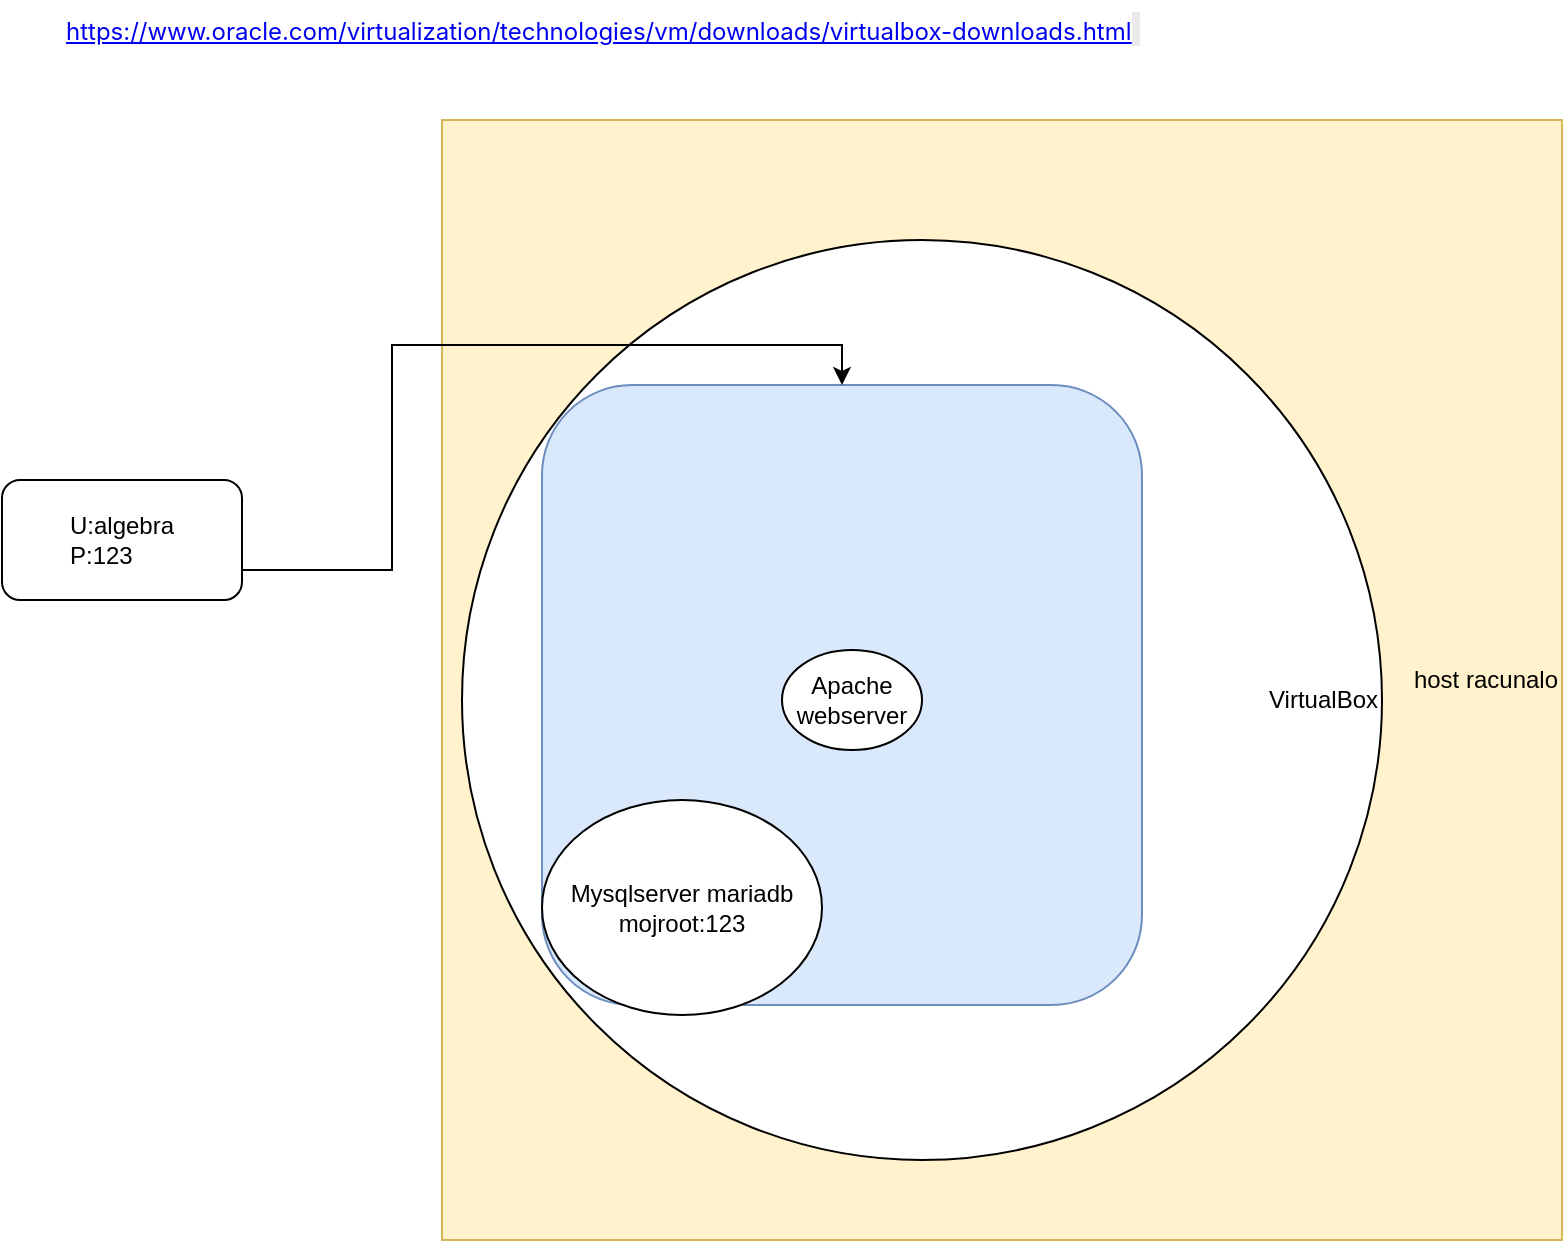 <mxfile version="22.1.8" type="github">
  <diagram name="Page-1" id="JpstpL33QK8o6swuQbvM">
    <mxGraphModel dx="1050" dy="729" grid="1" gridSize="10" guides="1" tooltips="1" connect="1" arrows="1" fold="1" page="1" pageScale="1" pageWidth="850" pageHeight="1100" math="0" shadow="0">
      <root>
        <mxCell id="0" />
        <mxCell id="1" parent="0" />
        <mxCell id="RxILEF_6S8VTc1DYghAk-1" value="host racunalo" style="whiteSpace=wrap;html=1;aspect=fixed;align=right;fillColor=#fff2cc;strokeColor=#d6b656;" parent="1" vertex="1">
          <mxGeometry x="290" y="140" width="560" height="560" as="geometry" />
        </mxCell>
        <mxCell id="RxILEF_6S8VTc1DYghAk-2" value="VirtualBox" style="ellipse;whiteSpace=wrap;html=1;aspect=fixed;align=right;" parent="1" vertex="1">
          <mxGeometry x="300" y="200" width="460" height="460" as="geometry" />
        </mxCell>
        <mxCell id="RxILEF_6S8VTc1DYghAk-3" value="Ubuntu 22" style="rounded=1;whiteSpace=wrap;html=1;fillColor=#dae8fc;strokeColor=#6c8ebf;" parent="1" vertex="1">
          <mxGeometry x="340" y="272.5" width="300" height="310" as="geometry" />
        </mxCell>
        <mxCell id="RxILEF_6S8VTc1DYghAk-4" value="Apache webserver" style="ellipse;whiteSpace=wrap;html=1;" parent="1" vertex="1">
          <mxGeometry x="460" y="405" width="70" height="50" as="geometry" />
        </mxCell>
        <mxCell id="RxILEF_6S8VTc1DYghAk-5" value="Mysqlserver mariadb&lt;br&gt;mojroot:123" style="ellipse;whiteSpace=wrap;html=1;" parent="1" vertex="1">
          <mxGeometry x="340" y="480" width="140" height="107.5" as="geometry" />
        </mxCell>
        <mxCell id="RxILEF_6S8VTc1DYghAk-6" value="&lt;span class=&quot;chatIndividualMessageContent--ZoTO-kllP1-hUR76ZCyod&quot; style=&quot;width: 100%; height: fit-content; font-size: 0.75rem; word-break: break-word; color: rgb(75, 75, 75); overflow-wrap: break-word; font-family: adobe-clean, &amp;quot;Source Sans Pro&amp;quot;, -apple-system, BlinkMacSystemFont, &amp;quot;Segoe UI&amp;quot;, Roboto, sans-serif; font-style: normal; font-variant-ligatures: normal; font-variant-caps: normal; font-weight: 400; letter-spacing: normal; orphans: 2; text-align: start; text-indent: 0px; text-transform: none; widows: 2; word-spacing: 0px; -webkit-text-stroke-width: 0px; text-decoration-thickness: initial; text-decoration-style: initial; text-decoration-color: initial;&quot;&gt;&lt;font color=&quot;#0000FF&quot;&gt;&lt;u&gt;&lt;a role=&quot;link&quot; tabindex=&quot;2488&quot; href=&quot;https://www.oracle.com/virtualization/technologies/vm/downloads/virtualbox-downloads.html&quot; target=&quot;_blank&quot; style=&quot;background-color: transparent;&quot;&gt;https://www.oracle.com/virtualization/technologies/vm/downloads/virtualbox-downloads.html&lt;/a&gt;&lt;/u&gt;&lt;/font&gt;&lt;/span&gt;&lt;span style=&quot;color: rgb(75, 75, 75); font-family: adobe-clean, &amp;quot;Source Sans Pro&amp;quot;, -apple-system, BlinkMacSystemFont, &amp;quot;Segoe UI&amp;quot;, Roboto, sans-serif; font-size: 14px; font-style: normal; font-variant-ligatures: normal; font-variant-caps: normal; font-weight: 400; letter-spacing: normal; orphans: 2; text-align: start; text-indent: 0px; text-transform: none; widows: 2; word-spacing: 0px; -webkit-text-stroke-width: 0px; background-color: rgb(234, 234, 234); text-decoration-thickness: initial; text-decoration-style: initial; text-decoration-color: initial; float: none; display: inline !important;&quot;&gt;&amp;nbsp;&lt;/span&gt;" style="text;whiteSpace=wrap;html=1;" parent="1" vertex="1">
          <mxGeometry x="100" y="80" width="560" height="40" as="geometry" />
        </mxCell>
        <mxCell id="4lfGYGA37IDK_WV-Lsfp-2" style="edgeStyle=orthogonalEdgeStyle;rounded=0;orthogonalLoop=1;jettySize=auto;html=1;exitX=1;exitY=0.75;exitDx=0;exitDy=0;entryX=0.5;entryY=0;entryDx=0;entryDy=0;" parent="1" source="4lfGYGA37IDK_WV-Lsfp-1" target="RxILEF_6S8VTc1DYghAk-3" edge="1">
          <mxGeometry relative="1" as="geometry" />
        </mxCell>
        <mxCell id="4lfGYGA37IDK_WV-Lsfp-1" value="U:algebra&lt;br&gt;&lt;div style=&quot;text-align: left;&quot;&gt;&lt;span style=&quot;background-color: initial;&quot;&gt;P:123&lt;/span&gt;&lt;/div&gt;" style="rounded=1;whiteSpace=wrap;html=1;" parent="1" vertex="1">
          <mxGeometry x="70" y="320" width="120" height="60" as="geometry" />
        </mxCell>
      </root>
    </mxGraphModel>
  </diagram>
</mxfile>
